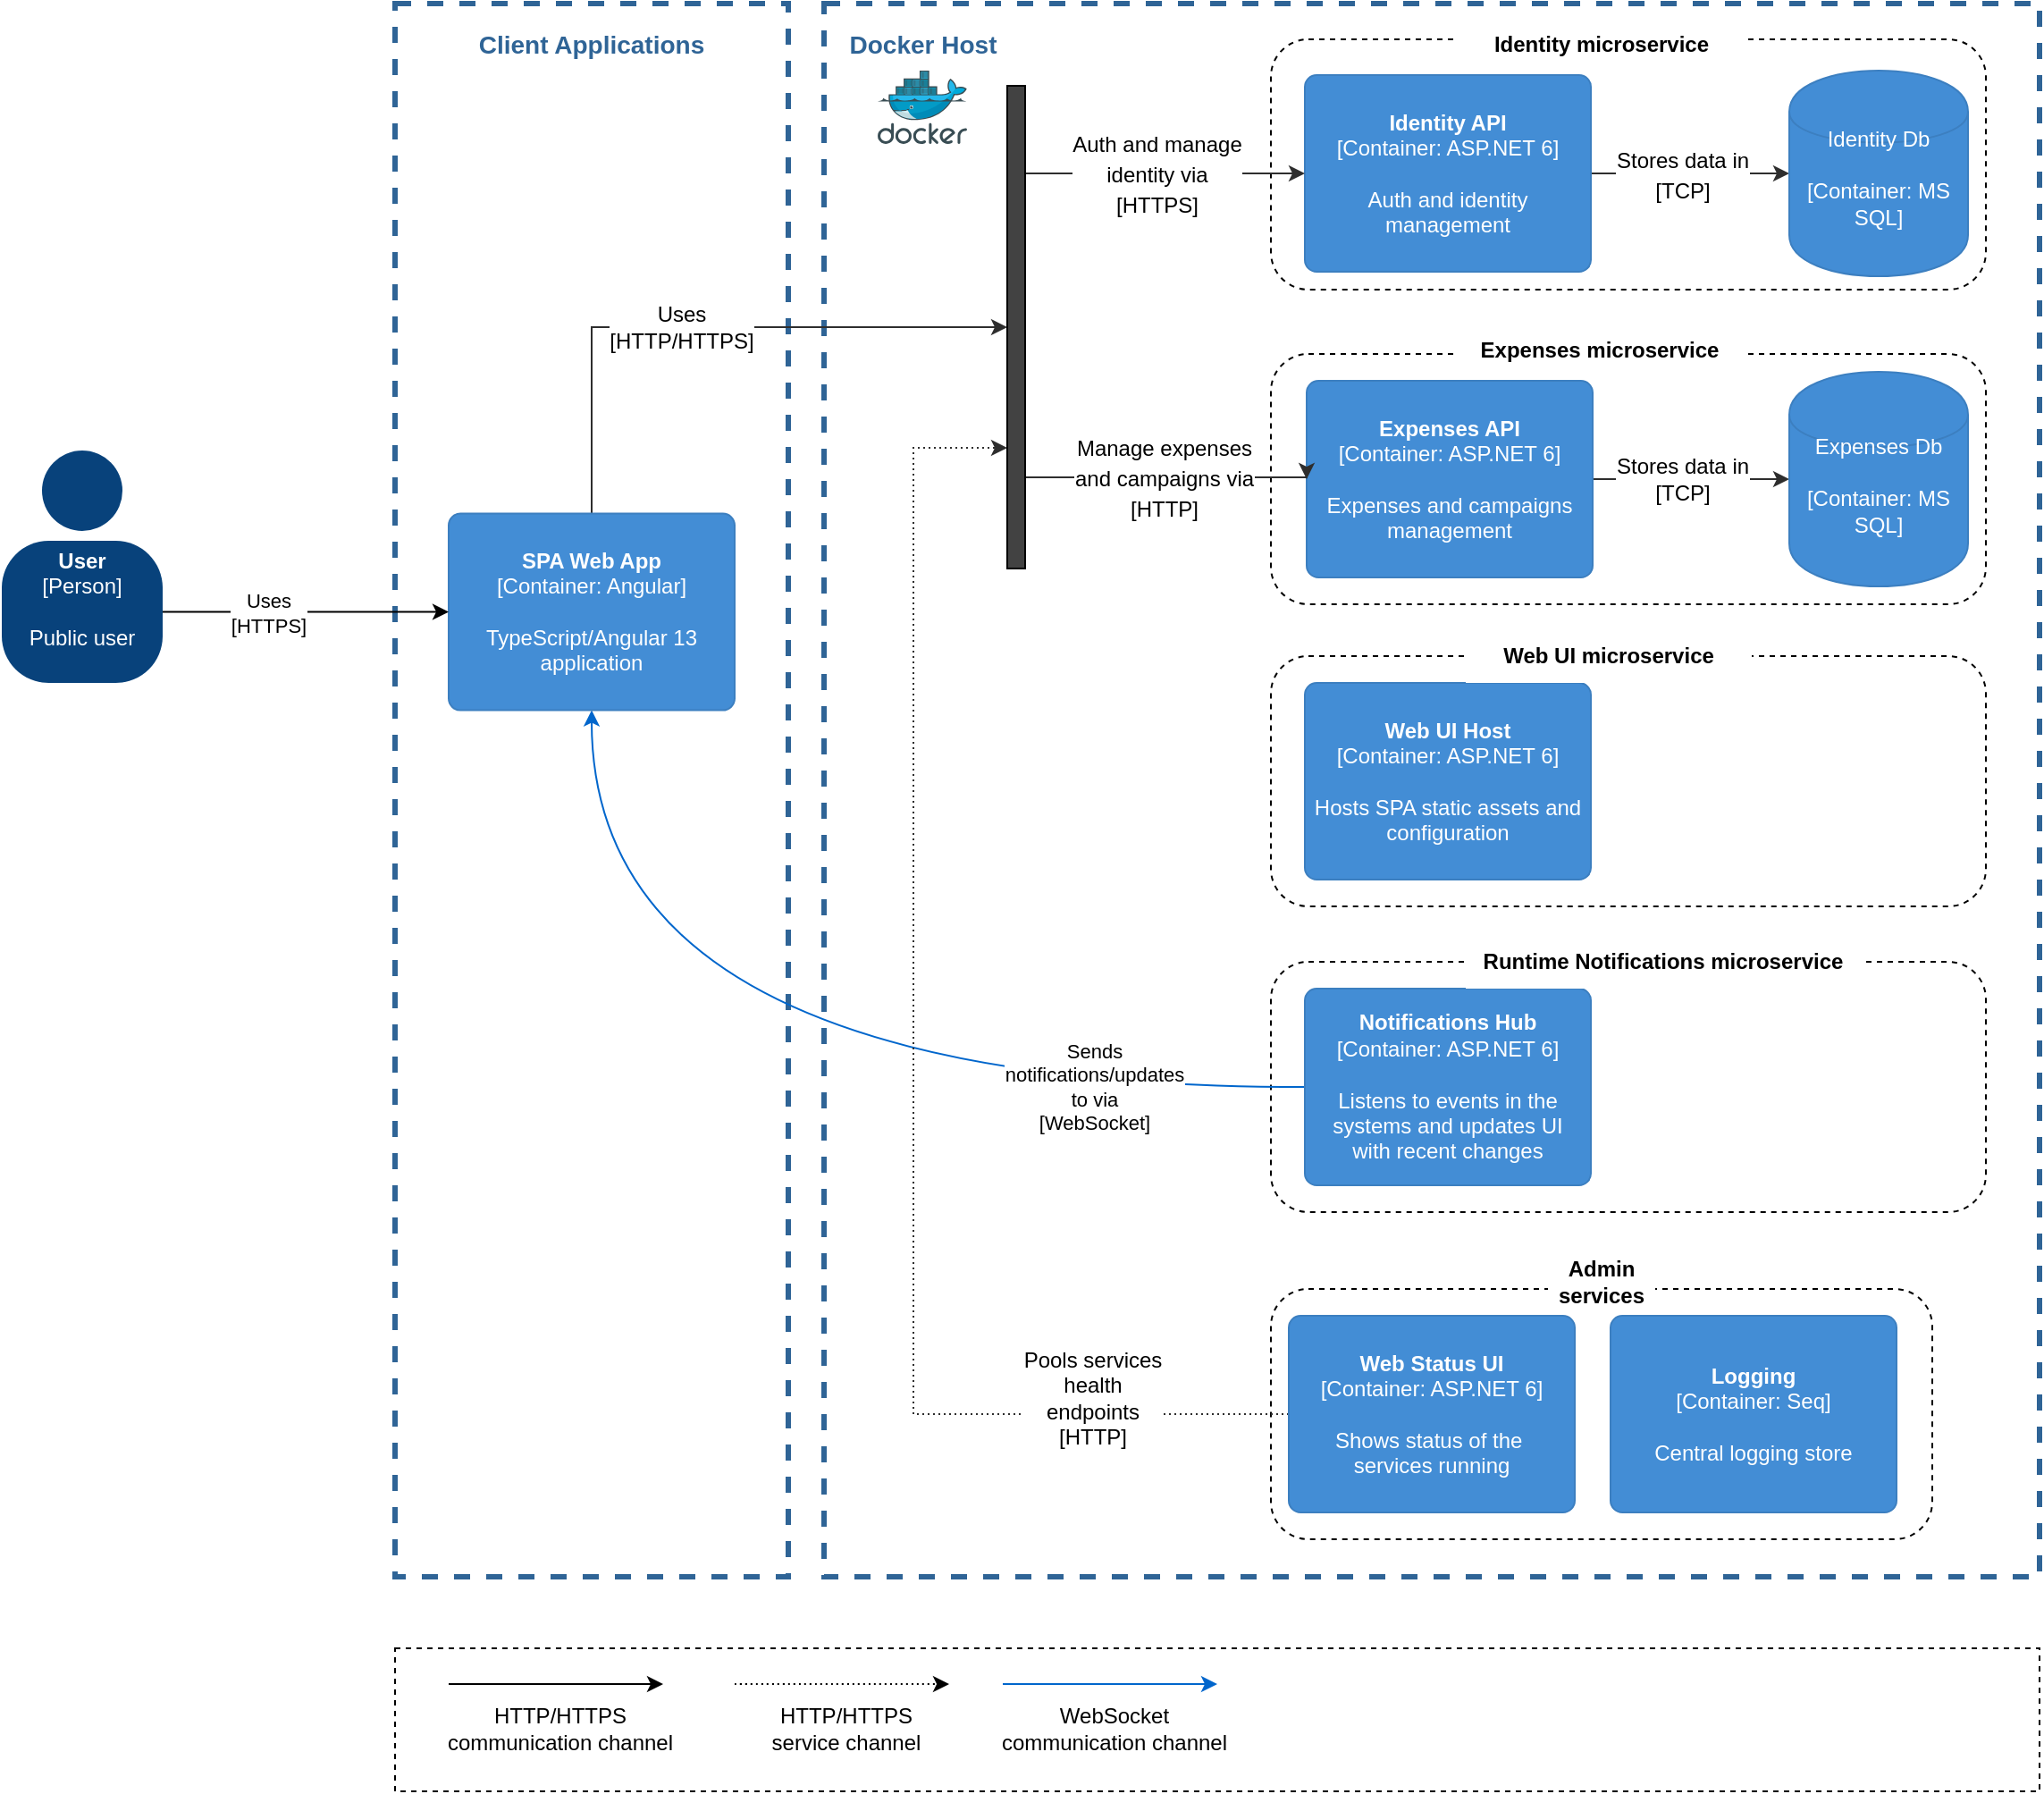 <mxfile version="15.8.7" type="device"><diagram id="BuB4WTCWsA_IElzsmOX1" name="Page-1"><mxGraphModel dx="2370" dy="1508" grid="1" gridSize="10" guides="1" tooltips="1" connect="1" arrows="1" fold="1" page="1" pageScale="1" pageWidth="1169" pageHeight="827" math="0" shadow="0"><root><mxCell id="0"/><mxCell id="1" parent="0"/><mxCell id="kyE_ZreP79h8OeemXXtl-35" value="" style="rounded=0;whiteSpace=wrap;html=1;fillColor=none;dashed=1;strokeColor=#2F6496;strokeWidth=3;" parent="1" vertex="1"><mxGeometry x="610" y="30" width="680" height="880" as="geometry"/></mxCell><mxCell id="kyE_ZreP79h8OeemXXtl-44" value="" style="rounded=1;whiteSpace=wrap;html=1;dashed=1;fontColor=#2F6496;strokeColor=#000000;fillColor=none;" parent="1" vertex="1"><mxGeometry x="860" y="395" width="400" height="140" as="geometry"/></mxCell><mxCell id="uG3osrd_wkO0EPn169cS-2" value="" style="rounded=1;whiteSpace=wrap;html=1;dashed=1;fontColor=#2F6496;strokeColor=#000000;fillColor=none;" vertex="1" parent="1"><mxGeometry x="860" y="566" width="400" height="140" as="geometry"/></mxCell><mxCell id="kyE_ZreP79h8OeemXXtl-39" value="" style="rounded=1;whiteSpace=wrap;html=1;dashed=1;fontColor=#2F6496;strokeColor=#000000;fillColor=none;" parent="1" vertex="1"><mxGeometry x="860" y="226" width="400" height="140" as="geometry"/></mxCell><mxCell id="kyE_ZreP79h8OeemXXtl-48" value="" style="rounded=0;whiteSpace=wrap;html=1;fillColor=none;dashed=1;strokeColor=#2F6496;strokeWidth=3;" parent="1" vertex="1"><mxGeometry x="370" y="30" width="220" height="880" as="geometry"/></mxCell><mxCell id="kyE_ZreP79h8OeemXXtl-40" value="" style="rounded=1;whiteSpace=wrap;html=1;dashed=1;fontColor=#2F6496;strokeColor=#000000;fillColor=none;" parent="1" vertex="1"><mxGeometry x="860" y="749" width="370" height="140" as="geometry"/></mxCell><mxCell id="kyE_ZreP79h8OeemXXtl-38" value="" style="rounded=1;whiteSpace=wrap;html=1;dashed=1;fontColor=#2F6496;strokeColor=#000000;fillColor=none;" parent="1" vertex="1"><mxGeometry x="860" y="50" width="400" height="140" as="geometry"/></mxCell><mxCell id="kyE_ZreP79h8OeemXXtl-1" value="" style="group;rounded=0;labelBackgroundColor=none;fillColor=none;fontColor=#ffffff;align=center;html=1;" parent="1" vertex="1" connectable="0"><mxGeometry x="150" y="280" width="90" height="130" as="geometry"/><C4Person as="c4"/></mxCell><object label="&lt;b&gt;User&lt;br&gt;&lt;/b&gt;&lt;div&gt;[Person]&lt;/div&gt;&lt;div&gt;&lt;br&gt;&lt;/div&gt;&lt;div&gt;Public user&lt;/div&gt;&lt;div&gt;&lt;br&gt;&lt;/div&gt;" placeholders="1" c4Name="name" c4Type="body" c4Description="Description" id="kyE_ZreP79h8OeemXXtl-2"><mxCell style="rounded=1;whiteSpace=wrap;html=1;labelBackgroundColor=none;fillColor=#08427b;fontColor=#ffffff;align=center;arcSize=33;strokeColor=3c7fc0;" parent="kyE_ZreP79h8OeemXXtl-1" vertex="1"><mxGeometry y="50.556" width="90" height="79.444" as="geometry"/><C4Person as="c4"/></mxCell></object><mxCell id="kyE_ZreP79h8OeemXXtl-3" value="" style="ellipse;whiteSpace=wrap;html=1;aspect=fixed;rounded=0;labelBackgroundColor=none;fillColor=#08427b;fontSize=12;fontColor=#ffffff;align=center;strokeColor=3c7fc0;" parent="kyE_ZreP79h8OeemXXtl-1" vertex="1"><mxGeometry x="22.5" width="45" height="45" as="geometry"/><C4Person as="c4"/></mxCell><mxCell id="kyE_ZreP79h8OeemXXtl-26" style="edgeStyle=orthogonalEdgeStyle;rounded=0;orthogonalLoop=1;jettySize=auto;html=1;entryX=0;entryY=0.5;entryDx=0;entryDy=0;strokeColor=#2E2E2E;strokeWidth=1;exitX=0.5;exitY=0;exitDx=0;exitDy=0;" parent="1" source="kyE_ZreP79h8OeemXXtl-5" target="kyE_ZreP79h8OeemXXtl-25" edge="1"><mxGeometry relative="1" as="geometry"/></mxCell><mxCell id="kyE_ZreP79h8OeemXXtl-58" value="Uses&lt;br&gt;[HTTP/HTTPS]" style="edgeLabel;html=1;align=center;verticalAlign=middle;resizable=0;points=[];fontSize=12;fontColor=#000000;" parent="kyE_ZreP79h8OeemXXtl-26" vertex="1" connectable="0"><mxGeometry x="0.237" y="2" relative="1" as="geometry"><mxPoint x="-54" y="2" as="offset"/></mxGeometry></mxCell><mxCell id="uG3osrd_wkO0EPn169cS-11" style="edgeStyle=orthogonalEdgeStyle;curved=1;orthogonalLoop=1;jettySize=auto;html=1;entryX=0;entryY=0.5;entryDx=0;entryDy=0;exitX=0.5;exitY=1;exitDx=0;exitDy=0;startArrow=classic;startFill=1;endArrow=none;endFill=0;fillColor=#dae8fc;strokeColor=#0066CC;" edge="1" parent="1" source="kyE_ZreP79h8OeemXXtl-5" target="uG3osrd_wkO0EPn169cS-1"><mxGeometry relative="1" as="geometry"/></mxCell><mxCell id="uG3osrd_wkO0EPn169cS-12" value="Sends&lt;br&gt;notifications/updates &lt;br&gt;to via&lt;br&gt;[WebSocket]" style="edgeLabel;html=1;align=center;verticalAlign=middle;resizable=0;points=[];" vertex="1" connectable="0" parent="uG3osrd_wkO0EPn169cS-11"><mxGeometry x="-0.287" y="82" relative="1" as="geometry"><mxPoint x="274" y="82" as="offset"/></mxGeometry></mxCell><object label="&lt;span&gt;&lt;b&gt;SPA Web App&lt;/b&gt;&lt;/span&gt;&lt;div&gt;[Container: Angular&lt;span&gt;]&lt;/span&gt;&lt;/div&gt;&lt;div&gt;&lt;br&gt;&lt;/div&gt;&lt;div&gt;TypeScript/Angular 13&lt;/div&gt;&lt;div&gt;application&lt;/div&gt;" placeholders="1" c4Name="name" c4Type="Container" c4Technology="technology" c4Description="Description" id="kyE_ZreP79h8OeemXXtl-5"><mxCell style="rounded=1;whiteSpace=wrap;html=1;labelBackgroundColor=none;fillColor=#438dd5;fontColor=#ffffff;align=center;arcSize=6;strokeColor=#3c7fc0;" parent="1" vertex="1"><mxGeometry x="400" y="315.28" width="160" height="110" as="geometry"/><C4Container as="c4"/></mxCell></object><mxCell id="kyE_ZreP79h8OeemXXtl-31" style="edgeStyle=orthogonalEdgeStyle;rounded=0;orthogonalLoop=1;jettySize=auto;html=1;entryX=0;entryY=0.75;entryDx=0;entryDy=0;strokeColor=#2E2E2E;strokeWidth=1;dashed=1;dashPattern=1 2;" parent="1" source="kyE_ZreP79h8OeemXXtl-6" target="kyE_ZreP79h8OeemXXtl-25" edge="1"><mxGeometry relative="1" as="geometry"><Array as="points"><mxPoint x="660" y="819"/><mxPoint x="660" y="279"/></Array></mxGeometry></mxCell><mxCell id="kyE_ZreP79h8OeemXXtl-57" value="Pools services &lt;br&gt;health &lt;br&gt;endpoints&lt;br&gt;[HTTP]" style="edgeLabel;html=1;align=center;verticalAlign=middle;resizable=0;points=[];fontSize=12;fontColor=#000000;" parent="kyE_ZreP79h8OeemXXtl-31" vertex="1" connectable="0"><mxGeometry x="0.03" y="1" relative="1" as="geometry"><mxPoint x="101" y="194" as="offset"/></mxGeometry></mxCell><object label="&lt;span&gt;&lt;b&gt;Web Status UI&lt;/b&gt;&lt;/span&gt;&lt;div&gt;[Container: ASP.NET 6&lt;span&gt;]&lt;/span&gt;&lt;/div&gt;&lt;div&gt;&lt;br&gt;&lt;/div&gt;&lt;div&gt;Shows status of the&amp;nbsp;&lt;/div&gt;&lt;div&gt;services running&lt;/div&gt;" placeholders="1" c4Name="name" c4Type="Container" c4Technology="technology" c4Description="Description" id="kyE_ZreP79h8OeemXXtl-6"><mxCell style="rounded=1;whiteSpace=wrap;html=1;labelBackgroundColor=none;fillColor=#438dd5;fontColor=#ffffff;align=center;arcSize=6;strokeColor=#3c7fc0;" parent="1" vertex="1"><mxGeometry x="870" y="764" width="160" height="110" as="geometry"/><C4Container as="c4"/></mxCell></object><object label="&lt;span&gt;&lt;b&gt;Logging&lt;/b&gt;&lt;/span&gt;&lt;div&gt;[Container: Seq&lt;span&gt;]&lt;/span&gt;&lt;/div&gt;&lt;div&gt;&lt;br&gt;&lt;/div&gt;&lt;div&gt;Central logging store&lt;/div&gt;" placeholders="1" c4Name="name" c4Type="Container" c4Technology="technology" c4Description="Description" id="kyE_ZreP79h8OeemXXtl-7"><mxCell style="rounded=1;whiteSpace=wrap;html=1;labelBackgroundColor=none;fillColor=#438dd5;fontColor=#ffffff;align=center;arcSize=6;strokeColor=#3c7fc0;" parent="1" vertex="1"><mxGeometry x="1050" y="764" width="160" height="110" as="geometry"/><C4Container as="c4"/></mxCell></object><mxCell id="kyE_ZreP79h8OeemXXtl-32" style="edgeStyle=orthogonalEdgeStyle;rounded=0;orthogonalLoop=1;jettySize=auto;html=1;entryX=0;entryY=0.5;entryDx=0;entryDy=0;strokeColor=#2E2E2E;strokeWidth=1;" parent="1" source="kyE_ZreP79h8OeemXXtl-8" target="kyE_ZreP79h8OeemXXtl-10" edge="1"><mxGeometry relative="1" as="geometry"/></mxCell><mxCell id="kyE_ZreP79h8OeemXXtl-55" value="&lt;font style=&quot;font-size: 12px&quot;&gt;Stores data in&lt;br&gt;[TCP]&lt;/font&gt;" style="edgeLabel;html=1;align=center;verticalAlign=middle;resizable=0;points=[];fontSize=14;fontColor=#000000;" parent="kyE_ZreP79h8OeemXXtl-32" vertex="1" connectable="0"><mxGeometry x="-0.227" y="-2" relative="1" as="geometry"><mxPoint x="8" y="-2" as="offset"/></mxGeometry></mxCell><object label="&lt;span&gt;&lt;b&gt;Identity API&lt;/b&gt;&lt;/span&gt;&lt;div&gt;[Container: ASP.NET 6&lt;span&gt;]&lt;/span&gt;&lt;/div&gt;&lt;div&gt;&lt;br&gt;&lt;/div&gt;&lt;div&gt;Auth and identity management&lt;/div&gt;" placeholders="1" c4Name="name" c4Type="Container" c4Technology="technology" c4Description="Description" id="kyE_ZreP79h8OeemXXtl-8"><mxCell style="rounded=1;whiteSpace=wrap;html=1;labelBackgroundColor=none;fillColor=#438dd5;fontColor=#ffffff;align=center;arcSize=6;strokeColor=#3c7fc0;" parent="1" vertex="1"><mxGeometry x="879" y="70" width="160" height="110" as="geometry"/><C4Container as="c4"/></mxCell></object><mxCell id="kyE_ZreP79h8OeemXXtl-34" style="edgeStyle=orthogonalEdgeStyle;rounded=0;orthogonalLoop=1;jettySize=auto;html=1;entryX=0;entryY=0.5;entryDx=0;entryDy=0;strokeColor=#2E2E2E;strokeWidth=1;" parent="1" source="kyE_ZreP79h8OeemXXtl-9" target="kyE_ZreP79h8OeemXXtl-11" edge="1"><mxGeometry relative="1" as="geometry"/></mxCell><mxCell id="kyE_ZreP79h8OeemXXtl-56" value="Stores data in&lt;br&gt;[TCP]" style="edgeLabel;html=1;align=center;verticalAlign=middle;resizable=0;points=[];fontSize=12;fontColor=#000000;" parent="kyE_ZreP79h8OeemXXtl-34" vertex="1" connectable="0"><mxGeometry x="-0.189" y="2" relative="1" as="geometry"><mxPoint x="5" y="2" as="offset"/></mxGeometry></mxCell><object label="&lt;span&gt;&lt;b&gt;Expenses API&lt;/b&gt;&lt;/span&gt;&lt;div&gt;[Container: ASP.NET 6&lt;span&gt;]&lt;/span&gt;&lt;/div&gt;&lt;div&gt;&lt;br&gt;&lt;/div&gt;&lt;div&gt;Expenses and campaigns management&lt;/div&gt;" placeholders="1" c4Name="name" c4Type="Container" c4Technology="technology" c4Description="Description" id="kyE_ZreP79h8OeemXXtl-9"><mxCell style="rounded=1;whiteSpace=wrap;html=1;labelBackgroundColor=none;fillColor=#438dd5;fontColor=#ffffff;align=center;arcSize=6;strokeColor=#3c7fc0;" parent="1" vertex="1"><mxGeometry x="880" y="241" width="160" height="110" as="geometry"/><C4Container as="c4"/></mxCell></object><object label="&lt;span&gt;Identity Db&lt;br&gt;&lt;br&gt;&lt;/span&gt;&lt;div&gt;[Container:&amp;nbsp;MS SQL]&lt;/div&gt;&lt;div&gt;&lt;br&gt;&lt;/div&gt;&lt;div&gt;&lt;br&gt;&lt;/div&gt;" placeholders="1" c4Type="Database" c4Technology="technology" c4Description="Description" id="kyE_ZreP79h8OeemXXtl-10"><mxCell style="shape=cylinder;whiteSpace=wrap;html=1;boundedLbl=1;rounded=0;labelBackgroundColor=none;fillColor=#438dd5;fontSize=12;fontColor=#ffffff;align=center;strokeColor=#3c7fc0;" parent="1" vertex="1"><mxGeometry x="1150" y="67.5" width="100" height="115" as="geometry"/><C4Database as="c4"/></mxCell></object><object label="&lt;span&gt;Expenses Db&lt;br&gt;&lt;br&gt;&lt;/span&gt;&lt;div&gt;[Container:&amp;nbsp;MS SQL]&lt;/div&gt;&lt;div&gt;&lt;br&gt;&lt;/div&gt;&lt;div&gt;&lt;br&gt;&lt;/div&gt;" placeholders="1" c4Type="Database" c4Technology="technology" c4Description="Description" id="kyE_ZreP79h8OeemXXtl-11"><mxCell style="shape=cylinder;whiteSpace=wrap;html=1;boundedLbl=1;rounded=0;labelBackgroundColor=none;fillColor=#438dd5;fontSize=12;fontColor=#ffffff;align=center;strokeColor=#3c7fc0;" parent="1" vertex="1"><mxGeometry x="1150" y="236" width="100" height="120" as="geometry"/><C4Database as="c4"/></mxCell></object><object label="&lt;span&gt;&lt;b&gt;Web UI Host&lt;/b&gt;&lt;/span&gt;&lt;div&gt;[Container: ASP.NET 6&lt;span&gt;]&lt;/span&gt;&lt;/div&gt;&lt;div&gt;&lt;br&gt;&lt;/div&gt;&lt;div&gt;Hosts SPA static assets and configuration&lt;/div&gt;" placeholders="1" c4Name="name" c4Type="Container" c4Technology="technology" c4Description="Description" id="kyE_ZreP79h8OeemXXtl-12"><mxCell style="rounded=1;whiteSpace=wrap;html=1;labelBackgroundColor=none;fillColor=#438dd5;fontColor=#ffffff;align=center;arcSize=6;strokeColor=#3c7fc0;" parent="1" vertex="1"><mxGeometry x="879" y="410" width="160" height="110" as="geometry"/><C4Container as="c4"/></mxCell></object><mxCell id="kyE_ZreP79h8OeemXXtl-13" style="edgeStyle=orthogonalEdgeStyle;rounded=0;orthogonalLoop=1;jettySize=auto;html=1;entryX=0;entryY=0.5;entryDx=0;entryDy=0;curved=1;" parent="1" source="kyE_ZreP79h8OeemXXtl-2" target="kyE_ZreP79h8OeemXXtl-5" edge="1"><mxGeometry relative="1" as="geometry"/></mxCell><mxCell id="uG3osrd_wkO0EPn169cS-16" value="Uses&lt;br&gt;[HTTPS]" style="edgeLabel;html=1;align=center;verticalAlign=middle;resizable=0;points=[];" vertex="1" connectable="0" parent="kyE_ZreP79h8OeemXXtl-13"><mxGeometry x="-0.265" relative="1" as="geometry"><mxPoint as="offset"/></mxGeometry></mxCell><mxCell id="kyE_ZreP79h8OeemXXtl-27" style="edgeStyle=orthogonalEdgeStyle;rounded=0;orthogonalLoop=1;jettySize=auto;html=1;entryX=0;entryY=0.5;entryDx=0;entryDy=0;strokeColor=#2E2E2E;strokeWidth=1;" parent="1" source="kyE_ZreP79h8OeemXXtl-25" target="kyE_ZreP79h8OeemXXtl-8" edge="1"><mxGeometry relative="1" as="geometry"><Array as="points"><mxPoint x="780" y="125"/><mxPoint x="780" y="125"/></Array></mxGeometry></mxCell><mxCell id="kyE_ZreP79h8OeemXXtl-53" value="&lt;font style=&quot;font-size: 12px&quot;&gt;Auth and manage &lt;br&gt;identity via&lt;br&gt;[HTTPS]&lt;/font&gt;" style="edgeLabel;html=1;align=center;verticalAlign=middle;resizable=0;points=[];fontSize=14;fontColor=#000000;" parent="kyE_ZreP79h8OeemXXtl-27" vertex="1" connectable="0"><mxGeometry x="0.239" relative="1" as="geometry"><mxPoint x="-24" as="offset"/></mxGeometry></mxCell><mxCell id="kyE_ZreP79h8OeemXXtl-30" style="edgeStyle=orthogonalEdgeStyle;rounded=0;orthogonalLoop=1;jettySize=auto;html=1;entryX=0;entryY=0.5;entryDx=0;entryDy=0;strokeColor=#2E2E2E;strokeWidth=1;" parent="1" source="kyE_ZreP79h8OeemXXtl-25" target="kyE_ZreP79h8OeemXXtl-9" edge="1"><mxGeometry relative="1" as="geometry"><Array as="points"><mxPoint x="820" y="295"/><mxPoint x="820" y="295"/></Array></mxGeometry></mxCell><mxCell id="kyE_ZreP79h8OeemXXtl-54" value="&lt;font style=&quot;font-size: 12px&quot;&gt;Manage expenses &lt;br&gt;and&amp;nbsp;campaigns via &lt;br&gt;[HTTP]&lt;/font&gt;" style="edgeLabel;html=1;align=center;verticalAlign=middle;resizable=0;points=[];fontSize=14;fontColor=#000000;" parent="kyE_ZreP79h8OeemXXtl-30" vertex="1" connectable="0"><mxGeometry x="-0.298" relative="1" as="geometry"><mxPoint x="22" as="offset"/></mxGeometry></mxCell><mxCell id="kyE_ZreP79h8OeemXXtl-25" value="" style="rounded=0;whiteSpace=wrap;html=1;fillColor=#424242;" parent="1" vertex="1"><mxGeometry x="712.5" y="76" width="10" height="270" as="geometry"/></mxCell><mxCell id="kyE_ZreP79h8OeemXXtl-36" value="" style="sketch=0;aspect=fixed;html=1;points=[];align=center;image;fontSize=12;image=img/lib/mscae/Docker.svg;dashed=1;fillColor=none;" parent="1" vertex="1"><mxGeometry x="640" y="67.5" width="50" height="41" as="geometry"/></mxCell><mxCell id="kyE_ZreP79h8OeemXXtl-37" value="&lt;b&gt;&lt;font color=&quot;#2f6496&quot; style=&quot;font-size: 14px&quot;&gt;Docker Host&lt;/font&gt;&lt;/b&gt;" style="text;html=1;strokeColor=none;fillColor=none;align=center;verticalAlign=middle;whiteSpace=wrap;rounded=0;dashed=1;" parent="1" vertex="1"><mxGeometry x="617.5" y="37.5" width="95" height="30" as="geometry"/></mxCell><mxCell id="kyE_ZreP79h8OeemXXtl-41" value="&lt;font color=&quot;#000000&quot;&gt;&lt;b&gt;Admin services&lt;/b&gt;&lt;/font&gt;" style="text;html=1;strokeColor=none;fillColor=default;align=center;verticalAlign=middle;whiteSpace=wrap;rounded=0;dashed=1;fontColor=#2F6496;" parent="1" vertex="1"><mxGeometry x="1015" y="730" width="60" height="30" as="geometry"/></mxCell><mxCell id="kyE_ZreP79h8OeemXXtl-42" value="&lt;font color=&quot;#000000&quot;&gt;&lt;b&gt;Identity microservice&lt;/b&gt;&lt;/font&gt;" style="text;html=1;strokeColor=none;fillColor=default;align=center;verticalAlign=middle;whiteSpace=wrap;rounded=0;dashed=1;fontColor=#2F6496;" parent="1" vertex="1"><mxGeometry x="965" y="37.5" width="160" height="30" as="geometry"/></mxCell><mxCell id="kyE_ZreP79h8OeemXXtl-43" value="&lt;font color=&quot;#000000&quot;&gt;&lt;b&gt;Expenses microservice&lt;/b&gt;&lt;/font&gt;" style="text;html=1;strokeColor=none;fillColor=default;align=center;verticalAlign=middle;whiteSpace=wrap;rounded=0;fontColor=#2F6496;" parent="1" vertex="1"><mxGeometry x="964" y="209" width="160" height="30" as="geometry"/></mxCell><mxCell id="kyE_ZreP79h8OeemXXtl-45" value="&lt;font color=&quot;#000000&quot;&gt;&lt;b&gt;Web UI microservice&lt;/b&gt;&lt;/font&gt;" style="text;html=1;strokeColor=none;fillColor=default;align=center;verticalAlign=middle;whiteSpace=wrap;rounded=0;dashed=1;fontColor=#2F6496;" parent="1" vertex="1"><mxGeometry x="969" y="380" width="160" height="30" as="geometry"/></mxCell><mxCell id="kyE_ZreP79h8OeemXXtl-49" value="&lt;b&gt;&lt;font color=&quot;#2f6496&quot; style=&quot;font-size: 14px&quot;&gt;Client Applications&lt;/font&gt;&lt;/b&gt;" style="text;html=1;strokeColor=none;fillColor=none;align=center;verticalAlign=middle;whiteSpace=wrap;rounded=0;dashed=1;" parent="1" vertex="1"><mxGeometry x="415" y="37.5" width="130" height="30" as="geometry"/></mxCell><object label="&lt;span&gt;&lt;b&gt;Notifications Hub&lt;/b&gt;&lt;/span&gt;&lt;div&gt;[Container: ASP.NET 6&lt;span&gt;]&lt;/span&gt;&lt;/div&gt;&lt;div&gt;&lt;br&gt;&lt;/div&gt;&lt;div&gt;Listens to events in the systems and updates UI&lt;/div&gt;&lt;div&gt;with recent changes&lt;/div&gt;" placeholders="1" c4Name="name" c4Type="Container" c4Technology="technology" c4Description="Description" id="uG3osrd_wkO0EPn169cS-1"><mxCell style="rounded=1;whiteSpace=wrap;html=1;labelBackgroundColor=none;fillColor=#438dd5;fontColor=#ffffff;align=center;arcSize=6;strokeColor=#3c7fc0;" vertex="1" parent="1"><mxGeometry x="879" y="581" width="160" height="110" as="geometry"/><C4Container as="c4"/></mxCell></object><mxCell id="uG3osrd_wkO0EPn169cS-3" value="&lt;font color=&quot;#000000&quot;&gt;&lt;b&gt;Runtime Notifications microservice&lt;/b&gt;&lt;/font&gt;" style="text;html=1;strokeColor=none;fillColor=default;align=center;verticalAlign=middle;whiteSpace=wrap;rounded=0;dashed=1;fontColor=#2F6496;" vertex="1" parent="1"><mxGeometry x="969" y="551" width="221" height="30" as="geometry"/></mxCell><mxCell id="uG3osrd_wkO0EPn169cS-17" value="" style="rounded=0;whiteSpace=wrap;html=1;dashed=1;fontColor=#2F6496;strokeColor=#000000;fillColor=none;" vertex="1" parent="1"><mxGeometry x="370" y="950" width="920" height="80" as="geometry"/></mxCell><mxCell id="uG3osrd_wkO0EPn169cS-18" value="" style="endArrow=classic;html=1;curved=1;fillColor=#dae8fc;strokeColor=#0066CC;" edge="1" parent="1"><mxGeometry width="50" height="50" relative="1" as="geometry"><mxPoint x="710" y="970" as="sourcePoint"/><mxPoint x="830" y="970" as="targetPoint"/></mxGeometry></mxCell><mxCell id="uG3osrd_wkO0EPn169cS-19" value="" style="endArrow=classic;html=1;dashed=1;dashPattern=1 2;curved=1;" edge="1" parent="1"><mxGeometry width="50" height="50" relative="1" as="geometry"><mxPoint x="560" y="970.0" as="sourcePoint"/><mxPoint x="680" y="970.0" as="targetPoint"/></mxGeometry></mxCell><mxCell id="uG3osrd_wkO0EPn169cS-20" value="" style="endArrow=classic;html=1;curved=1;" edge="1" parent="1"><mxGeometry width="50" height="50" relative="1" as="geometry"><mxPoint x="400" y="970.0" as="sourcePoint"/><mxPoint x="520" y="970.0" as="targetPoint"/></mxGeometry></mxCell><mxCell id="uG3osrd_wkO0EPn169cS-21" value="HTTP/HTTPS&lt;br&gt;communication channel" style="text;html=1;strokeColor=none;fillColor=none;align=center;verticalAlign=middle;whiteSpace=wrap;rounded=0;" vertex="1" parent="1"><mxGeometry x="390" y="980" width="145" height="30" as="geometry"/></mxCell><mxCell id="uG3osrd_wkO0EPn169cS-22" value="HTTP/HTTPS&lt;br&gt;service channel" style="text;html=1;strokeColor=none;fillColor=none;align=center;verticalAlign=middle;whiteSpace=wrap;rounded=0;" vertex="1" parent="1"><mxGeometry x="550" y="980" width="145" height="30" as="geometry"/></mxCell><mxCell id="uG3osrd_wkO0EPn169cS-23" value="WebSocket&lt;br&gt;communication channel" style="text;html=1;strokeColor=none;fillColor=none;align=center;verticalAlign=middle;whiteSpace=wrap;rounded=0;" vertex="1" parent="1"><mxGeometry x="700" y="980" width="145" height="30" as="geometry"/></mxCell></root></mxGraphModel></diagram></mxfile>